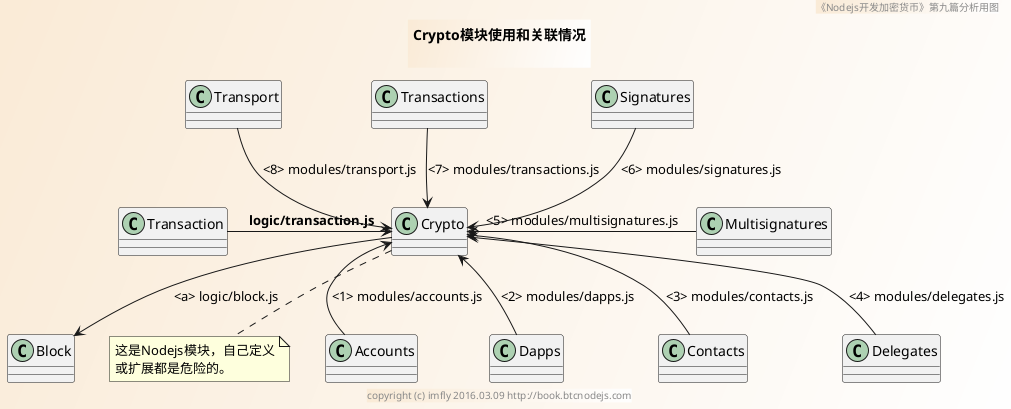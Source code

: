 @startuml ../../../styles/images/modules/crypto/class.png
skinparam BorderColor #blue\9932CC
skinparam backgroundcolor AntiqueWhite/white

title
Crypto模块使用和关联情况

end title
footer copyright (c) imfly 2016.03.09 http://book.btcnodejs.com
header 《Nodejs开发加密货币》第九篇分析用图

' relationship
Block <-up- Crypto: <a> logic/block.js
note bottom
  这是Nodejs模块，自己定义
  或扩展都是危险的。
end note

Crypto <-left- Transaction: <b> logic/transaction.js
Crypto <-down- Accounts: <1> modules/accounts.js
Crypto <-down- Dapps: <2> modules/dapps.js
Crypto <-down- Contacts: <3> modules/contacts.js
Crypto <-down- Delegates: <4> modules/delegates.js
Crypto <-right- Multisignatures: <5> modules/multisignatures.js
Crypto <-up- Signatures: <6> modules/signatures.js
Crypto <-up- Transactions: <7> modules/transactions.js
Crypto <-up- Transport: <8> modules/transport.js
@enduml
